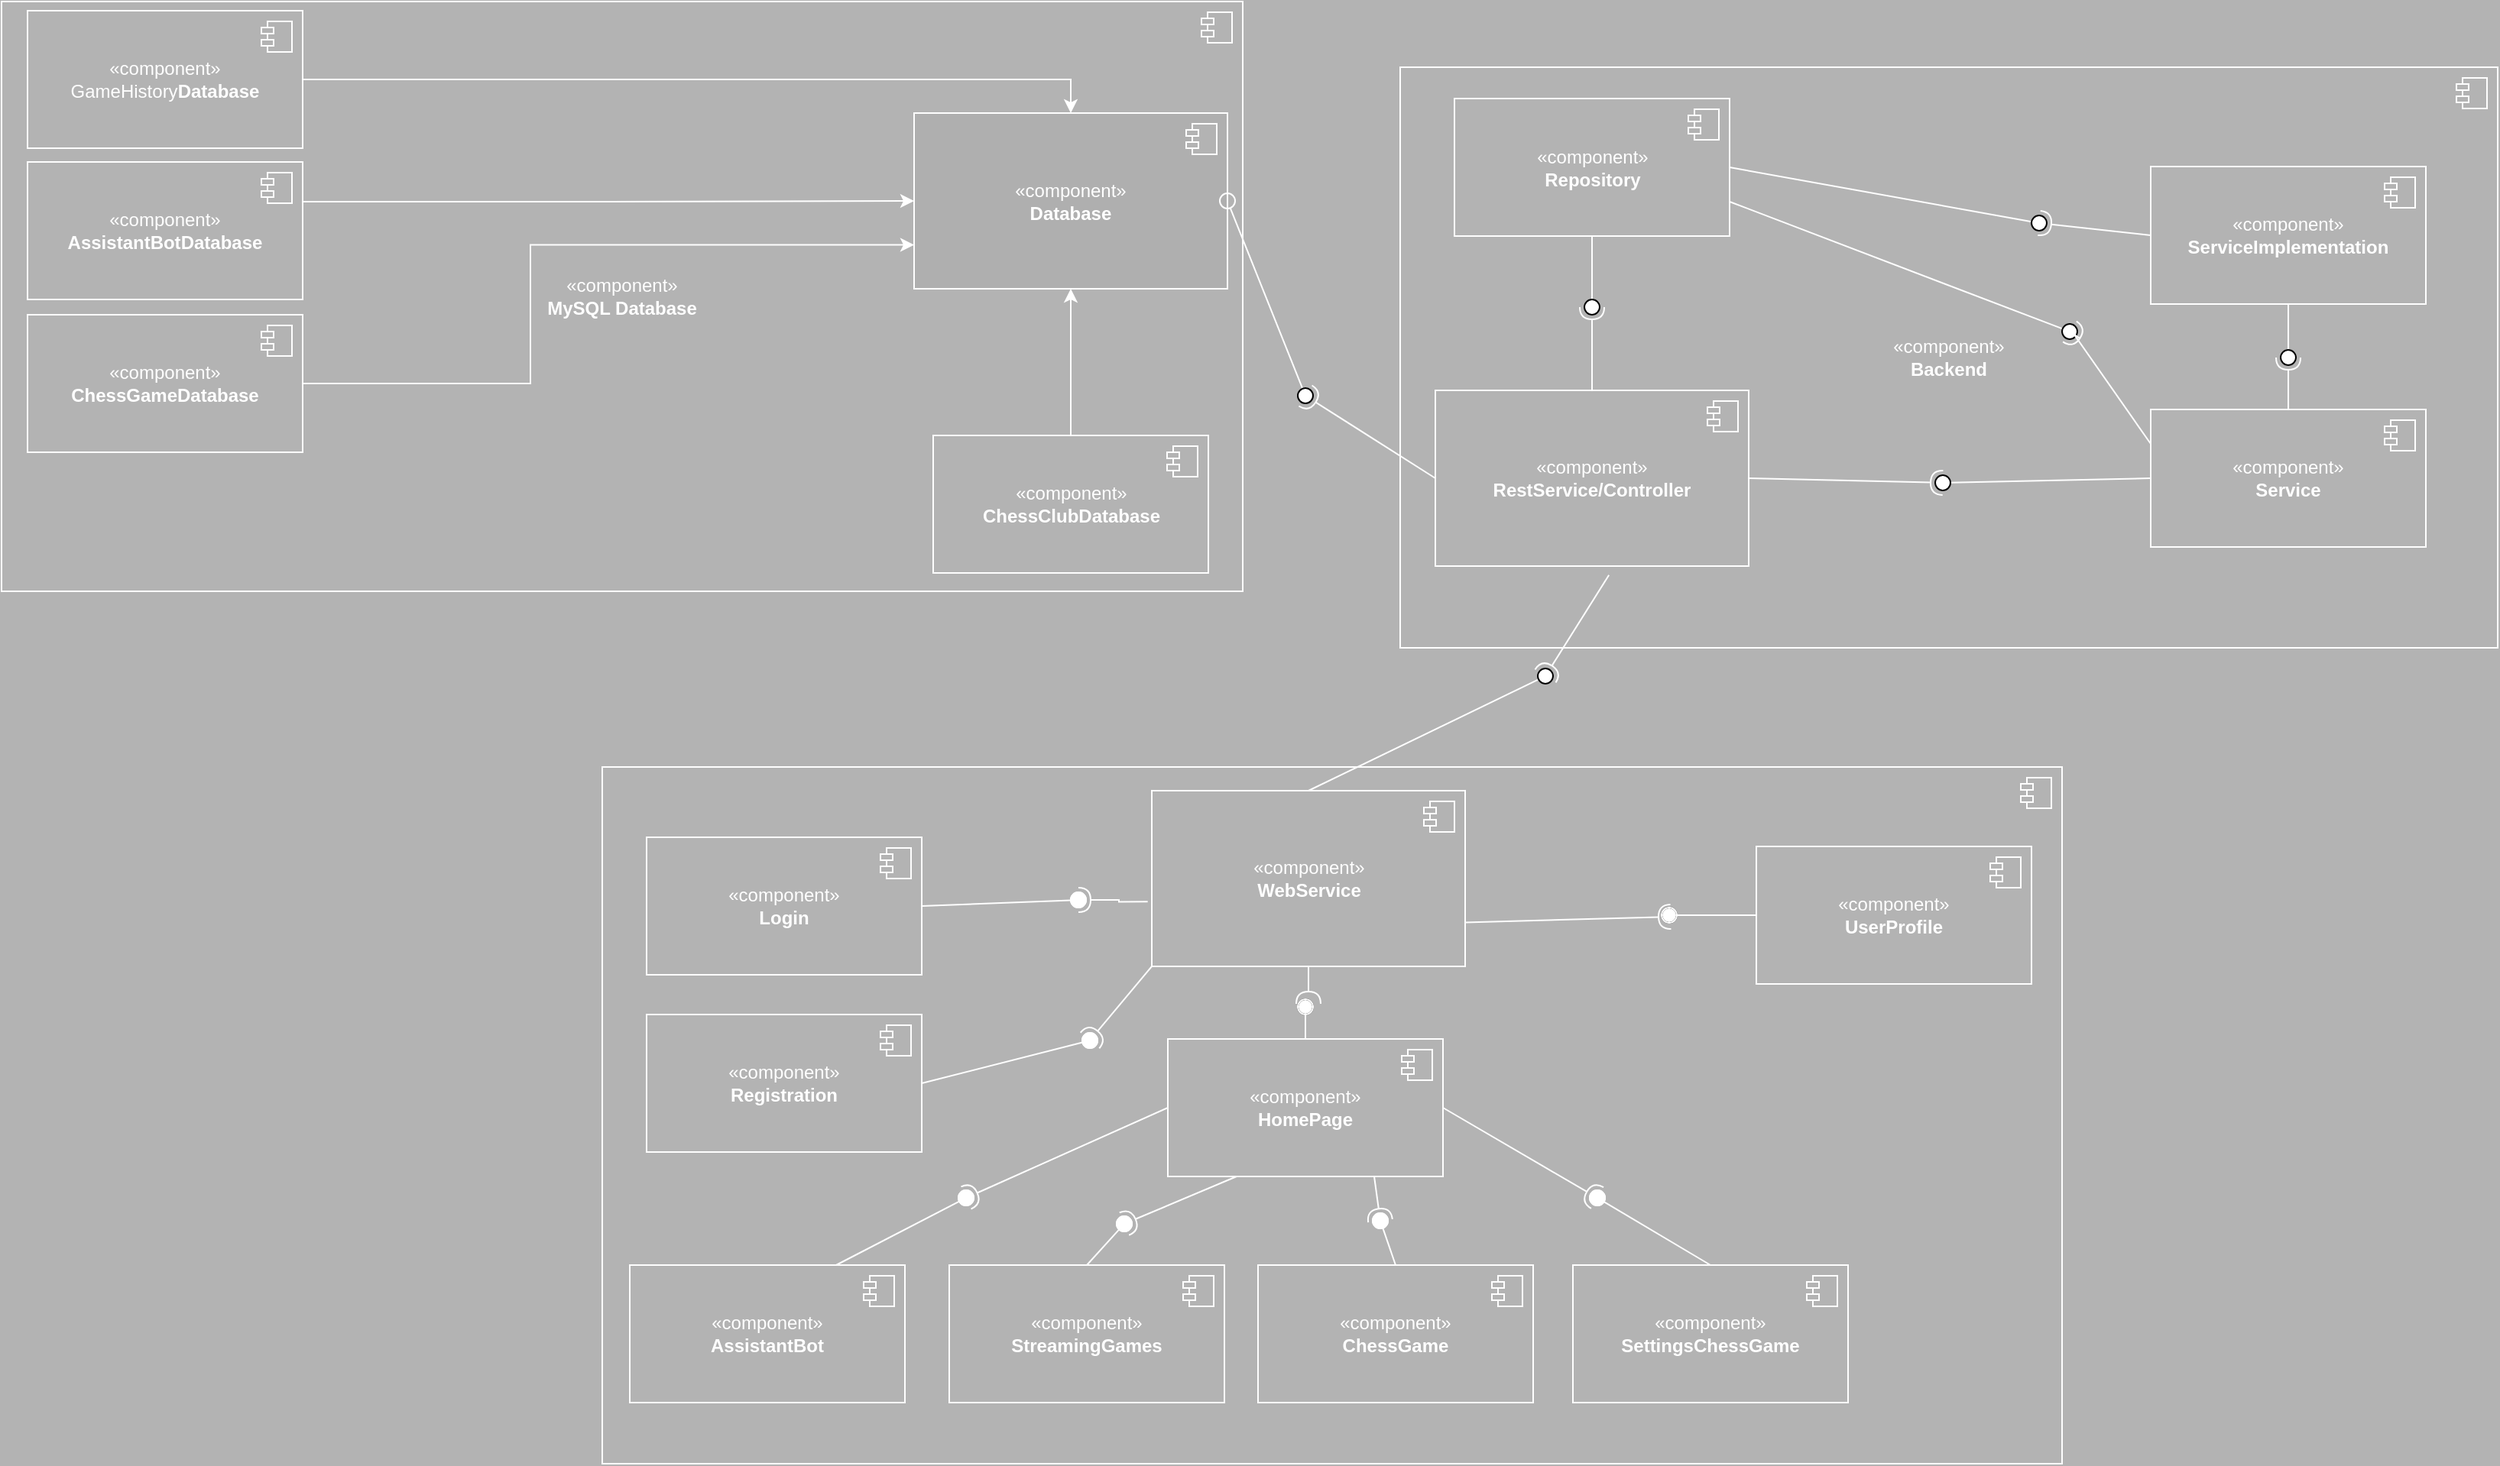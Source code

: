 <mxfile version="22.1.16" type="device">
  <diagram name="Seite-1" id="GYqesnZQCZs1QaEqhSTq">
    <mxGraphModel dx="924" dy="782" grid="0" gridSize="10" guides="1" tooltips="1" connect="1" arrows="1" fold="1" page="1" pageScale="1" pageWidth="1654" pageHeight="1169" background="#B3B3B3" math="0" shadow="0">
      <root>
        <mxCell id="0" />
        <mxCell id="1" parent="0" />
        <mxCell id="MvTKbooedZdlY5eyJeiM-1" value="&lt;font color=&quot;#ffffff&quot;&gt;«component»&lt;br&gt;&lt;/font&gt;&lt;div&gt;&lt;font color=&quot;#ffffff&quot;&gt;&lt;b&gt;MySQL Database&lt;/b&gt;&lt;/font&gt;&lt;/div&gt;" style="html=1;dropTarget=0;whiteSpace=wrap;fillColor=#b3b3b3;strokeColor=#FFFFFF;" parent="1" vertex="1">
          <mxGeometry x="12" y="112" width="812" height="386" as="geometry" />
        </mxCell>
        <mxCell id="MvTKbooedZdlY5eyJeiM-2" value="" style="shape=module;jettyWidth=8;jettyHeight=4;fillColor=#b3b3b3;strokeColor=#FFFFFF;" parent="MvTKbooedZdlY5eyJeiM-1" vertex="1">
          <mxGeometry x="1" width="20" height="20" relative="1" as="geometry">
            <mxPoint x="-27" y="7" as="offset" />
          </mxGeometry>
        </mxCell>
        <mxCell id="MvTKbooedZdlY5eyJeiM-44" style="edgeStyle=orthogonalEdgeStyle;rounded=0;orthogonalLoop=1;jettySize=auto;html=1;entryX=0;entryY=0.5;entryDx=0;entryDy=0;strokeColor=#FFFFFF;exitX=1;exitY=0.5;exitDx=0;exitDy=0;" parent="1" source="4gdbyEsOkvN1cczmlgGf-1" target="MvTKbooedZdlY5eyJeiM-42" edge="1">
          <mxGeometry relative="1" as="geometry">
            <mxPoint x="200.5" y="241" as="sourcePoint" />
            <Array as="points">
              <mxPoint x="209" y="243" />
              <mxPoint x="409" y="243" />
            </Array>
          </mxGeometry>
        </mxCell>
        <mxCell id="MvTKbooedZdlY5eyJeiM-47" style="edgeStyle=orthogonalEdgeStyle;rounded=0;orthogonalLoop=1;jettySize=auto;html=1;entryX=0.5;entryY=1;entryDx=0;entryDy=0;strokeColor=#FFFFFF;" parent="1" source="MvTKbooedZdlY5eyJeiM-11" target="MvTKbooedZdlY5eyJeiM-42" edge="1">
          <mxGeometry relative="1" as="geometry" />
        </mxCell>
        <mxCell id="MvTKbooedZdlY5eyJeiM-11" value="&lt;div&gt;&lt;font color=&quot;#ffffff&quot;&gt;«component»&lt;/font&gt;&lt;/div&gt;&lt;div&gt;&lt;font color=&quot;#ffffff&quot;&gt;&lt;b&gt;ChessClubDatabase&lt;/b&gt;&lt;br&gt;&lt;/font&gt;&lt;/div&gt;" style="html=1;dropTarget=0;whiteSpace=wrap;fillColor=#B3B3B3;strokeColor=#FFFFFF;" parent="1" vertex="1">
          <mxGeometry x="621.5" y="396" width="180" height="90" as="geometry" />
        </mxCell>
        <mxCell id="MvTKbooedZdlY5eyJeiM-12" value="" style="shape=module;jettyWidth=8;jettyHeight=4;strokeColor=#FFFFFF;fillColor=#b3b3b3;" parent="MvTKbooedZdlY5eyJeiM-11" vertex="1">
          <mxGeometry x="1" width="20" height="20" relative="1" as="geometry">
            <mxPoint x="-27" y="7" as="offset" />
          </mxGeometry>
        </mxCell>
        <mxCell id="MvTKbooedZdlY5eyJeiM-27" value="&lt;font color=&quot;#ffffff&quot;&gt;«component»&lt;br&gt;&lt;/font&gt;&lt;div&gt;&lt;font color=&quot;#ffffff&quot;&gt;&lt;b&gt;Backend&lt;/b&gt;&lt;/font&gt;&lt;/div&gt;" style="html=1;dropTarget=0;whiteSpace=wrap;fillColor=#b3b3b3;strokeColor=#FFFFFF;" parent="1" vertex="1">
          <mxGeometry x="927" y="155" width="718" height="380" as="geometry" />
        </mxCell>
        <mxCell id="MvTKbooedZdlY5eyJeiM-28" value="" style="shape=module;jettyWidth=8;jettyHeight=4;fillColor=#B3B3B3;strokeColor=#FFFFFF;" parent="MvTKbooedZdlY5eyJeiM-27" vertex="1">
          <mxGeometry x="1" width="20" height="20" relative="1" as="geometry">
            <mxPoint x="-27" y="7" as="offset" />
          </mxGeometry>
        </mxCell>
        <mxCell id="MvTKbooedZdlY5eyJeiM-32" value="&lt;div&gt;&lt;font color=&quot;#ffffff&quot;&gt;«component»&lt;/font&gt;&lt;/div&gt;&lt;div&gt;&lt;font color=&quot;#ffffff&quot;&gt;&lt;b&gt;Repository&lt;/b&gt;&lt;br&gt;&lt;/font&gt;&lt;/div&gt;" style="html=1;dropTarget=0;whiteSpace=wrap;fillColor=#b3b3b3;strokeColor=#FFFFFF;" parent="1" vertex="1">
          <mxGeometry x="962.5" y="175.5" width="180" height="90" as="geometry" />
        </mxCell>
        <mxCell id="MvTKbooedZdlY5eyJeiM-33" value="" style="shape=module;jettyWidth=8;jettyHeight=4;strokeColor=#FFFFFF;fillColor=#b3b3b3;" parent="MvTKbooedZdlY5eyJeiM-32" vertex="1">
          <mxGeometry x="1" width="20" height="20" relative="1" as="geometry">
            <mxPoint x="-27" y="7" as="offset" />
          </mxGeometry>
        </mxCell>
        <mxCell id="MvTKbooedZdlY5eyJeiM-36" value="&lt;div&gt;&lt;font color=&quot;#ffffff&quot;&gt;«component»&lt;/font&gt;&lt;/div&gt;&lt;div&gt;&lt;font color=&quot;#ffffff&quot;&gt;&lt;b&gt;ServiceImplementation&lt;br&gt;&lt;/b&gt;&lt;/font&gt;&lt;/div&gt;" style="html=1;dropTarget=0;whiteSpace=wrap;fillColor=#b3b3b3;strokeColor=#FFFFFF;" parent="1" vertex="1">
          <mxGeometry x="1418" y="220" width="180" height="90" as="geometry" />
        </mxCell>
        <mxCell id="MvTKbooedZdlY5eyJeiM-37" value="" style="shape=module;jettyWidth=8;jettyHeight=4;strokeColor=#FFFFFF;fillColor=#B3B3B3;" parent="MvTKbooedZdlY5eyJeiM-36" vertex="1">
          <mxGeometry x="1" width="20" height="20" relative="1" as="geometry">
            <mxPoint x="-27" y="7" as="offset" />
          </mxGeometry>
        </mxCell>
        <mxCell id="MvTKbooedZdlY5eyJeiM-38" value="&lt;div&gt;&lt;font color=&quot;#ffffff&quot;&gt;«component»&lt;/font&gt;&lt;/div&gt;&lt;div&gt;&lt;font color=&quot;#ffffff&quot;&gt;&lt;b&gt;Service&lt;/b&gt;&lt;br&gt;&lt;/font&gt;&lt;/div&gt;" style="html=1;dropTarget=0;whiteSpace=wrap;fillColor=#b3b3b3;strokeColor=#FFFFFF;" parent="1" vertex="1">
          <mxGeometry x="1418" y="379" width="180" height="90" as="geometry" />
        </mxCell>
        <mxCell id="MvTKbooedZdlY5eyJeiM-39" value="" style="shape=module;jettyWidth=8;jettyHeight=4;strokeColor=#FFFFFF;fillColor=#b3b3b3;" parent="MvTKbooedZdlY5eyJeiM-38" vertex="1">
          <mxGeometry x="1" width="20" height="20" relative="1" as="geometry">
            <mxPoint x="-27" y="7" as="offset" />
          </mxGeometry>
        </mxCell>
        <mxCell id="MvTKbooedZdlY5eyJeiM-40" value="&lt;div&gt;&lt;font color=&quot;#ffffff&quot;&gt;«component»&lt;/font&gt;&lt;/div&gt;&lt;div&gt;&lt;font color=&quot;#ffffff&quot;&gt;&lt;b&gt;RestService/Controller&lt;/b&gt;&lt;/font&gt;&lt;/div&gt;" style="html=1;dropTarget=0;whiteSpace=wrap;strokeColor=#FFFFFF;fillColor=#b3b3b3;" parent="1" vertex="1">
          <mxGeometry x="950" y="366.5" width="205" height="115" as="geometry" />
        </mxCell>
        <mxCell id="MvTKbooedZdlY5eyJeiM-41" value="" style="shape=module;jettyWidth=8;jettyHeight=4;strokeColor=#FFFFFF;fillColor=#b3b3b3;" parent="MvTKbooedZdlY5eyJeiM-40" vertex="1">
          <mxGeometry x="1" width="20" height="20" relative="1" as="geometry">
            <mxPoint x="-27" y="7" as="offset" />
          </mxGeometry>
        </mxCell>
        <mxCell id="MvTKbooedZdlY5eyJeiM-42" value="&lt;div&gt;&lt;font color=&quot;#ffffff&quot;&gt;«component»&lt;/font&gt;&lt;/div&gt;&lt;div&gt;&lt;font color=&quot;#ffffff&quot;&gt;&lt;b&gt;Database&lt;/b&gt;&lt;/font&gt;&lt;/div&gt;" style="html=1;dropTarget=0;whiteSpace=wrap;strokeColor=#FFFFFF;fillColor=#afafaf;gradientColor=none;" parent="1" vertex="1">
          <mxGeometry x="609" y="185" width="205" height="115" as="geometry" />
        </mxCell>
        <mxCell id="MvTKbooedZdlY5eyJeiM-43" value="" style="shape=module;jettyWidth=8;jettyHeight=4;strokeColor=#FFFFFF;fillColor=#B3B3B3;" parent="MvTKbooedZdlY5eyJeiM-42" vertex="1">
          <mxGeometry x="1" width="20" height="20" relative="1" as="geometry">
            <mxPoint x="-27" y="7" as="offset" />
          </mxGeometry>
        </mxCell>
        <mxCell id="MvTKbooedZdlY5eyJeiM-52" value="" style="rounded=0;orthogonalLoop=1;jettySize=auto;html=1;endArrow=halfCircle;endFill=0;endSize=6;strokeWidth=1;sketch=0;strokeColor=#FFFFFF;entryX=0.467;entryY=0.267;entryDx=0;entryDy=0;entryPerimeter=0;exitX=0;exitY=0.5;exitDx=0;exitDy=0;" parent="1" source="MvTKbooedZdlY5eyJeiM-40" target="MvTKbooedZdlY5eyJeiM-54" edge="1">
          <mxGeometry relative="1" as="geometry">
            <mxPoint x="699" y="602" as="sourcePoint" />
          </mxGeometry>
        </mxCell>
        <mxCell id="MvTKbooedZdlY5eyJeiM-53" value="" style="rounded=0;orthogonalLoop=1;jettySize=auto;html=1;endArrow=oval;endFill=0;sketch=0;sourcePerimeterSpacing=0;targetPerimeterSpacing=0;endSize=10;entryX=1;entryY=0.5;entryDx=0;entryDy=0;strokeColor=#FFFFFF;" parent="1" source="MvTKbooedZdlY5eyJeiM-54" target="MvTKbooedZdlY5eyJeiM-42" edge="1">
          <mxGeometry relative="1" as="geometry">
            <mxPoint x="817" y="739" as="sourcePoint" />
            <Array as="points" />
          </mxGeometry>
        </mxCell>
        <mxCell id="MvTKbooedZdlY5eyJeiM-54" value="" style="ellipse;whiteSpace=wrap;html=1;align=center;aspect=fixed;resizable=0;perimeter=centerPerimeter;rotatable=0;allowArrows=0;points=[];outlineConnect=1;" parent="1" vertex="1">
          <mxGeometry x="860" y="365" width="10" height="10" as="geometry" />
        </mxCell>
        <mxCell id="MvTKbooedZdlY5eyJeiM-59" value="" style="rounded=0;orthogonalLoop=1;jettySize=auto;html=1;endArrow=halfCircle;endFill=0;endSize=6;strokeWidth=1;sketch=0;strokeColor=#FFFFFF;exitX=1;exitY=0.5;exitDx=0;exitDy=0;" parent="1" source="MvTKbooedZdlY5eyJeiM-40" target="MvTKbooedZdlY5eyJeiM-61" edge="1">
          <mxGeometry relative="1" as="geometry">
            <mxPoint x="1101" y="635" as="sourcePoint" />
          </mxGeometry>
        </mxCell>
        <mxCell id="MvTKbooedZdlY5eyJeiM-60" value="" style="rounded=0;orthogonalLoop=1;jettySize=auto;html=1;endArrow=oval;endFill=0;sketch=0;sourcePerimeterSpacing=0;targetPerimeterSpacing=0;endSize=10;strokeColor=#FFFFFF;exitX=0;exitY=0.5;exitDx=0;exitDy=0;entryX=0.533;entryY=0.267;entryDx=0;entryDy=0;entryPerimeter=0;" parent="1" source="MvTKbooedZdlY5eyJeiM-38" target="MvTKbooedZdlY5eyJeiM-61" edge="1">
          <mxGeometry relative="1" as="geometry">
            <mxPoint x="1061" y="635" as="sourcePoint" />
            <mxPoint x="1078" y="618" as="targetPoint" />
          </mxGeometry>
        </mxCell>
        <mxCell id="MvTKbooedZdlY5eyJeiM-61" value="" style="ellipse;whiteSpace=wrap;html=1;align=center;aspect=fixed;resizable=0;perimeter=centerPerimeter;rotatable=0;allowArrows=0;points=[];outlineConnect=1;" parent="1" vertex="1">
          <mxGeometry x="1277" y="422" width="10" height="10" as="geometry" />
        </mxCell>
        <mxCell id="MvTKbooedZdlY5eyJeiM-62" value="" style="rounded=0;orthogonalLoop=1;jettySize=auto;html=1;endArrow=oval;endFill=0;sketch=0;sourcePerimeterSpacing=0;targetPerimeterSpacing=0;endSize=10;strokeColor=#FFFFFF;exitX=0.5;exitY=1;exitDx=0;exitDy=0;entryX=0.7;entryY=0.9;entryDx=0;entryDy=0;entryPerimeter=0;" parent="1" source="MvTKbooedZdlY5eyJeiM-32" target="MvTKbooedZdlY5eyJeiM-64" edge="1">
          <mxGeometry relative="1" as="geometry">
            <mxPoint x="1257" y="310" as="sourcePoint" />
            <mxPoint x="1143" y="304" as="targetPoint" />
          </mxGeometry>
        </mxCell>
        <mxCell id="MvTKbooedZdlY5eyJeiM-63" value="" style="rounded=0;orthogonalLoop=1;jettySize=auto;html=1;endArrow=halfCircle;endFill=0;endSize=6;strokeWidth=1;sketch=0;strokeColor=#FFFFFF;exitX=0.5;exitY=0;exitDx=0;exitDy=0;entryX=0.95;entryY=0.7;entryDx=0;entryDy=0;entryPerimeter=0;" parent="1" source="MvTKbooedZdlY5eyJeiM-40" target="MvTKbooedZdlY5eyJeiM-64" edge="1">
          <mxGeometry relative="1" as="geometry">
            <mxPoint x="1023" y="311" as="sourcePoint" />
            <mxPoint x="1076" y="313" as="targetPoint" />
          </mxGeometry>
        </mxCell>
        <mxCell id="MvTKbooedZdlY5eyJeiM-64" value="" style="ellipse;whiteSpace=wrap;html=1;align=center;aspect=fixed;resizable=0;perimeter=centerPerimeter;rotatable=0;allowArrows=0;points=[];outlineConnect=1;" parent="1" vertex="1">
          <mxGeometry x="1047.5" y="307" width="10" height="10" as="geometry" />
        </mxCell>
        <mxCell id="MvTKbooedZdlY5eyJeiM-70" value="" style="rounded=0;orthogonalLoop=1;jettySize=auto;html=1;endArrow=oval;endFill=0;sketch=0;sourcePerimeterSpacing=0;targetPerimeterSpacing=0;endSize=10;strokeColor=#FFFFFF;exitX=0.533;exitY=0.967;exitDx=0;exitDy=0;exitPerimeter=0;entryX=0.533;entryY=0.3;entryDx=0;entryDy=0;entryPerimeter=0;" parent="1" edge="1">
          <mxGeometry relative="1" as="geometry">
            <mxPoint x="1506" y="352" as="sourcePoint" />
            <mxPoint x="1506" y="352" as="targetPoint" />
          </mxGeometry>
        </mxCell>
        <mxCell id="MvTKbooedZdlY5eyJeiM-78" value="" style="rounded=0;orthogonalLoop=1;jettySize=auto;html=1;endArrow=halfCircle;endFill=0;endSize=6;strokeWidth=1;sketch=0;strokeColor=#FFFFFF;exitX=0;exitY=0.5;exitDx=0;exitDy=0;" parent="1" source="MvTKbooedZdlY5eyJeiM-36" target="MvTKbooedZdlY5eyJeiM-80" edge="1">
          <mxGeometry relative="1" as="geometry">
            <mxPoint x="1101" y="635" as="sourcePoint" />
          </mxGeometry>
        </mxCell>
        <mxCell id="MvTKbooedZdlY5eyJeiM-79" value="" style="rounded=0;orthogonalLoop=1;jettySize=auto;html=1;endArrow=oval;endFill=0;sketch=0;sourcePerimeterSpacing=0;targetPerimeterSpacing=0;endSize=10;strokeColor=#FFFFFF;exitX=1;exitY=0.5;exitDx=0;exitDy=0;" parent="1" source="MvTKbooedZdlY5eyJeiM-32" target="MvTKbooedZdlY5eyJeiM-80" edge="1">
          <mxGeometry relative="1" as="geometry">
            <mxPoint x="1061" y="635" as="sourcePoint" />
            <mxPoint x="1060" y="615" as="targetPoint" />
          </mxGeometry>
        </mxCell>
        <mxCell id="MvTKbooedZdlY5eyJeiM-80" value="" style="ellipse;whiteSpace=wrap;html=1;align=center;aspect=fixed;resizable=0;perimeter=centerPerimeter;rotatable=0;allowArrows=0;points=[];outlineConnect=1;" parent="1" vertex="1">
          <mxGeometry x="1340" y="252" width="10" height="10" as="geometry" />
        </mxCell>
        <mxCell id="MvTKbooedZdlY5eyJeiM-81" value="" style="rounded=0;orthogonalLoop=1;jettySize=auto;html=1;endArrow=oval;endFill=0;sketch=0;sourcePerimeterSpacing=0;targetPerimeterSpacing=0;endSize=10;strokeColor=#FFFFFF;exitX=1;exitY=0.75;exitDx=0;exitDy=0;entryX=0.133;entryY=0.35;entryDx=0;entryDy=0;entryPerimeter=0;" parent="1" source="MvTKbooedZdlY5eyJeiM-32" target="MvTKbooedZdlY5eyJeiM-82" edge="1">
          <mxGeometry relative="1" as="geometry">
            <mxPoint x="1153" y="231" as="sourcePoint" />
            <mxPoint x="1355" y="267" as="targetPoint" />
          </mxGeometry>
        </mxCell>
        <mxCell id="MvTKbooedZdlY5eyJeiM-82" value="" style="ellipse;whiteSpace=wrap;html=1;align=center;aspect=fixed;resizable=0;perimeter=centerPerimeter;rotatable=0;allowArrows=0;points=[];outlineConnect=1;" parent="1" vertex="1">
          <mxGeometry x="1360" y="323" width="10" height="10" as="geometry" />
        </mxCell>
        <mxCell id="MvTKbooedZdlY5eyJeiM-83" value="" style="rounded=0;orthogonalLoop=1;jettySize=auto;html=1;endArrow=halfCircle;endFill=0;endSize=6;strokeWidth=1;sketch=0;strokeColor=#FFFFFF;exitX=0;exitY=0.25;exitDx=0;exitDy=0;entryX=0.267;entryY=0.883;entryDx=0;entryDy=0;entryPerimeter=0;" parent="1" source="MvTKbooedZdlY5eyJeiM-38" target="MvTKbooedZdlY5eyJeiM-82" edge="1">
          <mxGeometry relative="1" as="geometry">
            <mxPoint x="1418" y="400" as="sourcePoint" />
            <mxPoint x="1345" y="392" as="targetPoint" />
            <Array as="points">
              <mxPoint x="1368" y="330" />
            </Array>
          </mxGeometry>
        </mxCell>
        <mxCell id="MvTKbooedZdlY5eyJeiM-84" value="" style="rounded=0;orthogonalLoop=1;jettySize=auto;html=1;endArrow=halfCircle;endFill=0;endSize=6;strokeWidth=1;sketch=0;strokeColor=#FFFFFF;" parent="1" source="MvTKbooedZdlY5eyJeiM-38" target="MvTKbooedZdlY5eyJeiM-86" edge="1">
          <mxGeometry relative="1" as="geometry">
            <mxPoint x="1101" y="549" as="sourcePoint" />
          </mxGeometry>
        </mxCell>
        <mxCell id="MvTKbooedZdlY5eyJeiM-85" value="" style="rounded=0;orthogonalLoop=1;jettySize=auto;html=1;endArrow=oval;endFill=0;sketch=0;sourcePerimeterSpacing=0;targetPerimeterSpacing=0;endSize=10;strokeColor=#FFFFFF;entryX=0.867;entryY=0.333;entryDx=0;entryDy=0;entryPerimeter=0;exitX=0.5;exitY=1;exitDx=0;exitDy=0;" parent="1" source="MvTKbooedZdlY5eyJeiM-36" target="MvTKbooedZdlY5eyJeiM-86" edge="1">
          <mxGeometry relative="1" as="geometry">
            <mxPoint x="1491.5" y="307" as="sourcePoint" />
            <mxPoint x="1516.5" y="353" as="targetPoint" />
          </mxGeometry>
        </mxCell>
        <mxCell id="MvTKbooedZdlY5eyJeiM-86" value="" style="ellipse;whiteSpace=wrap;html=1;align=center;aspect=fixed;resizable=0;perimeter=centerPerimeter;rotatable=0;allowArrows=0;points=[];outlineConnect=1;" parent="1" vertex="1">
          <mxGeometry x="1503" y="340" width="10" height="10" as="geometry" />
        </mxCell>
        <mxCell id="MvTKbooedZdlY5eyJeiM-87" value="&lt;font color=&quot;#ffffff&quot;&gt;«component»&lt;br&gt;&lt;/font&gt;&lt;div&gt;&lt;font color=&quot;#ffffff&quot;&gt;&lt;b&gt;Frontend&lt;/b&gt;&lt;/font&gt;&lt;/div&gt;" style="html=1;dropTarget=0;whiteSpace=wrap;fillColor=#b3b3b3;strokeColor=#ffffff;" parent="1" vertex="1">
          <mxGeometry x="405" y="613" width="955" height="456" as="geometry" />
        </mxCell>
        <mxCell id="MvTKbooedZdlY5eyJeiM-88" value="" style="shape=module;jettyWidth=8;jettyHeight=4;fillColor=#B3B3B3;strokeColor=#FFFFFF;" parent="MvTKbooedZdlY5eyJeiM-87" vertex="1">
          <mxGeometry x="1" width="20" height="20" relative="1" as="geometry">
            <mxPoint x="-27" y="7" as="offset" />
          </mxGeometry>
        </mxCell>
        <mxCell id="MvTKbooedZdlY5eyJeiM-89" value="&lt;div&gt;&lt;font color=&quot;#ffffff&quot;&gt;«component»&lt;/font&gt;&lt;/div&gt;&lt;div&gt;&lt;font color=&quot;#ffffff&quot;&gt;&lt;b&gt;WebService&lt;/b&gt;&lt;/font&gt;&lt;/div&gt;" style="html=1;dropTarget=0;whiteSpace=wrap;strokeColor=#FFFFFF;fillColor=#b3b3b3;" parent="1" vertex="1">
          <mxGeometry x="764.5" y="628.5" width="205" height="115" as="geometry" />
        </mxCell>
        <mxCell id="MvTKbooedZdlY5eyJeiM-90" value="" style="shape=module;jettyWidth=8;jettyHeight=4;strokeColor=#FFFFFF;fillColor=#B3B3B3;" parent="MvTKbooedZdlY5eyJeiM-89" vertex="1">
          <mxGeometry x="1" width="20" height="20" relative="1" as="geometry">
            <mxPoint x="-27" y="7" as="offset" />
          </mxGeometry>
        </mxCell>
        <mxCell id="MvTKbooedZdlY5eyJeiM-92" value="" style="rounded=0;orthogonalLoop=1;jettySize=auto;html=1;endArrow=halfCircle;endFill=0;endSize=6;strokeWidth=1;sketch=0;exitX=0.554;exitY=1.051;exitDx=0;exitDy=0;strokeColor=#FFFFFF;entryX=0.9;entryY=0.1;entryDx=0;entryDy=0;entryPerimeter=0;exitPerimeter=0;" parent="1" source="MvTKbooedZdlY5eyJeiM-40" target="MvTKbooedZdlY5eyJeiM-94" edge="1">
          <mxGeometry relative="1" as="geometry">
            <mxPoint x="1129.5" y="474" as="sourcePoint" />
            <mxPoint x="1034" y="543.5" as="targetPoint" />
          </mxGeometry>
        </mxCell>
        <mxCell id="MvTKbooedZdlY5eyJeiM-95" value="" style="rounded=0;orthogonalLoop=1;jettySize=auto;html=1;endArrow=oval;endFill=0;sketch=0;sourcePerimeterSpacing=0;targetPerimeterSpacing=0;endSize=10;exitX=0.5;exitY=0;exitDx=0;exitDy=0;strokeColor=#FFFFFF;" parent="1" source="MvTKbooedZdlY5eyJeiM-89" target="MvTKbooedZdlY5eyJeiM-94" edge="1">
          <mxGeometry relative="1" as="geometry">
            <mxPoint x="725" y="503" as="sourcePoint" />
            <mxPoint x="869" y="425" as="targetPoint" />
          </mxGeometry>
        </mxCell>
        <mxCell id="MvTKbooedZdlY5eyJeiM-94" value="" style="ellipse;whiteSpace=wrap;html=1;align=center;aspect=fixed;resizable=0;perimeter=centerPerimeter;rotatable=0;allowArrows=0;points=[];outlineConnect=1;" parent="1" vertex="1">
          <mxGeometry x="1017" y="548.5" width="10" height="10" as="geometry" />
        </mxCell>
        <mxCell id="MvTKbooedZdlY5eyJeiM-96" value="&lt;div&gt;&lt;font color=&quot;#ffffff&quot;&gt;«component»&lt;/font&gt;&lt;/div&gt;&lt;div&gt;&lt;font color=&quot;#ffffff&quot;&gt;&lt;b&gt;ChessGame&lt;/b&gt;&lt;br&gt;&lt;/font&gt;&lt;/div&gt;" style="html=1;dropTarget=0;whiteSpace=wrap;fillColor=#b3b3b3;strokeColor=#FFFFFF;" parent="1" vertex="1">
          <mxGeometry x="834" y="939" width="180" height="90" as="geometry" />
        </mxCell>
        <mxCell id="MvTKbooedZdlY5eyJeiM-97" value="" style="shape=module;jettyWidth=8;jettyHeight=4;strokeColor=#FFFFFF;fillColor=#b3b3b3;" parent="MvTKbooedZdlY5eyJeiM-96" vertex="1">
          <mxGeometry x="1" width="20" height="20" relative="1" as="geometry">
            <mxPoint x="-27" y="7" as="offset" />
          </mxGeometry>
        </mxCell>
        <mxCell id="MvTKbooedZdlY5eyJeiM-100" value="&lt;div&gt;&lt;font color=&quot;#ffffff&quot;&gt;«component»&lt;/font&gt;&lt;/div&gt;&lt;div&gt;&lt;font color=&quot;#ffffff&quot;&gt;&lt;b&gt;Registration&lt;/b&gt;&lt;br&gt;&lt;/font&gt;&lt;/div&gt;" style="html=1;dropTarget=0;whiteSpace=wrap;fillColor=#B3B3B3;strokeColor=#FFFFFF;" parent="1" vertex="1">
          <mxGeometry x="434" y="775" width="180" height="90" as="geometry" />
        </mxCell>
        <mxCell id="MvTKbooedZdlY5eyJeiM-101" value="" style="shape=module;jettyWidth=8;jettyHeight=4;strokeColor=#FFFFFF;fillColor=#B3B3B3;" parent="MvTKbooedZdlY5eyJeiM-100" vertex="1">
          <mxGeometry x="1" width="20" height="20" relative="1" as="geometry">
            <mxPoint x="-27" y="7" as="offset" />
          </mxGeometry>
        </mxCell>
        <mxCell id="MvTKbooedZdlY5eyJeiM-102" value="&lt;div&gt;&lt;font color=&quot;#ffffff&quot;&gt;«component»&lt;/font&gt;&lt;/div&gt;&lt;div&gt;&lt;font color=&quot;#ffffff&quot;&gt;&lt;b&gt;Login&lt;/b&gt;&lt;/font&gt;&lt;br&gt;&lt;/div&gt;" style="html=1;dropTarget=0;whiteSpace=wrap;fillColor=#b3b3b3;strokeColor=#FFFFFF;" parent="1" vertex="1">
          <mxGeometry x="434" y="659" width="180" height="90" as="geometry" />
        </mxCell>
        <mxCell id="MvTKbooedZdlY5eyJeiM-103" value="" style="shape=module;jettyWidth=8;jettyHeight=4;strokeColor=#FFFFFF;fillColor=#b3b3b3;" parent="MvTKbooedZdlY5eyJeiM-102" vertex="1">
          <mxGeometry x="1" width="20" height="20" relative="1" as="geometry">
            <mxPoint x="-27" y="7" as="offset" />
          </mxGeometry>
        </mxCell>
        <mxCell id="MvTKbooedZdlY5eyJeiM-106" value="&lt;div&gt;&lt;font color=&quot;#ffffff&quot;&gt;«component»&lt;/font&gt;&lt;/div&gt;&lt;div&gt;&lt;font color=&quot;#ffffff&quot;&gt;&lt;b&gt;HomePage&lt;/b&gt;&lt;br&gt;&lt;/font&gt;&lt;/div&gt;" style="html=1;dropTarget=0;whiteSpace=wrap;fillColor=#b3b3b3;strokeColor=#FFFFFF;" parent="1" vertex="1">
          <mxGeometry x="775" y="791" width="180" height="90" as="geometry" />
        </mxCell>
        <mxCell id="MvTKbooedZdlY5eyJeiM-107" value="" style="shape=module;jettyWidth=8;jettyHeight=4;strokeColor=#FFFFFF;fillColor=#B3B3B3;" parent="MvTKbooedZdlY5eyJeiM-106" vertex="1">
          <mxGeometry x="1" width="20" height="20" relative="1" as="geometry">
            <mxPoint x="-27" y="7" as="offset" />
          </mxGeometry>
        </mxCell>
        <mxCell id="MvTKbooedZdlY5eyJeiM-108" value="&lt;div&gt;&lt;font color=&quot;#ffffff&quot;&gt;«component»&lt;/font&gt;&lt;/div&gt;&lt;div&gt;&lt;font color=&quot;#ffffff&quot;&gt;&lt;b&gt;UserProfile&lt;/b&gt;&lt;br&gt;&lt;/font&gt;&lt;/div&gt;" style="html=1;dropTarget=0;whiteSpace=wrap;fillColor=#b3b3b3;strokeColor=#FFFFFF;" parent="1" vertex="1">
          <mxGeometry x="1160" y="665" width="180" height="90" as="geometry" />
        </mxCell>
        <mxCell id="MvTKbooedZdlY5eyJeiM-109" value="" style="shape=module;jettyWidth=8;jettyHeight=4;strokeColor=#FFFFFF;fillColor=#B3B3B3;" parent="MvTKbooedZdlY5eyJeiM-108" vertex="1">
          <mxGeometry x="1" width="20" height="20" relative="1" as="geometry">
            <mxPoint x="-27" y="7" as="offset" />
          </mxGeometry>
        </mxCell>
        <mxCell id="GyxYuytBnQCfA59tnKjW-6" value="" style="rounded=0;orthogonalLoop=1;jettySize=auto;html=1;endArrow=halfCircle;endFill=0;endSize=6;strokeWidth=1;sketch=0;exitX=1;exitY=0.75;exitDx=0;exitDy=0;strokeColor=#FFFFFF;" parent="1" source="MvTKbooedZdlY5eyJeiM-89" edge="1">
          <mxGeometry relative="1" as="geometry">
            <mxPoint x="797" y="622" as="sourcePoint" />
            <mxPoint x="1104" y="711" as="targetPoint" />
          </mxGeometry>
        </mxCell>
        <mxCell id="GyxYuytBnQCfA59tnKjW-5" value="" style="ellipse;whiteSpace=wrap;html=1;align=center;aspect=fixed;resizable=0;perimeter=centerPerimeter;rotatable=0;allowArrows=0;points=[];outlineConnect=1;" parent="1" vertex="1">
          <mxGeometry x="1098" y="705" width="10" height="10" as="geometry" />
        </mxCell>
        <mxCell id="GyxYuytBnQCfA59tnKjW-7" value="" style="rounded=0;orthogonalLoop=1;jettySize=auto;html=1;endArrow=oval;endFill=0;sketch=0;sourcePerimeterSpacing=0;targetPerimeterSpacing=0;endSize=10;strokeColor=#FFFFFF;exitX=0;exitY=0.5;exitDx=0;exitDy=0;entryX=0.3;entryY=-0.2;entryDx=0;entryDy=0;entryPerimeter=0;" parent="1" target="GyxYuytBnQCfA59tnKjW-5" edge="1" source="MvTKbooedZdlY5eyJeiM-108">
          <mxGeometry relative="1" as="geometry">
            <mxPoint x="1315" y="889" as="sourcePoint" />
            <mxPoint x="1114" y="725" as="targetPoint" />
          </mxGeometry>
        </mxCell>
        <mxCell id="GyxYuytBnQCfA59tnKjW-11" value="" style="rounded=0;orthogonalLoop=1;jettySize=auto;html=1;endArrow=halfCircle;endFill=0;endSize=6;strokeWidth=1;sketch=0;exitX=0;exitY=0.5;exitDx=0;exitDy=0;strokeColor=#FFFFFF;" parent="1" source="GyxYuytBnQCfA59tnKjW-19" edge="1">
          <mxGeometry relative="1" as="geometry">
            <mxPoint x="515" y="682" as="sourcePoint" />
            <mxPoint x="717" y="700" as="targetPoint" />
          </mxGeometry>
        </mxCell>
        <mxCell id="GyxYuytBnQCfA59tnKjW-16" value="" style="rounded=0;orthogonalLoop=1;jettySize=auto;html=1;endArrow=oval;endFill=0;sketch=0;sourcePerimeterSpacing=0;targetPerimeterSpacing=0;endSize=10;exitX=1;exitY=0.5;exitDx=0;exitDy=0;strokeColor=#FFFFFF;entryX=0.5;entryY=0.3;entryDx=0;entryDy=0;entryPerimeter=0;" parent="1" source="MvTKbooedZdlY5eyJeiM-100" edge="1" target="x85bNRvsHFvpaz6X490h-4">
          <mxGeometry relative="1" as="geometry">
            <mxPoint x="782" y="861" as="sourcePoint" />
            <mxPoint x="722" y="789" as="targetPoint" />
          </mxGeometry>
        </mxCell>
        <mxCell id="GyxYuytBnQCfA59tnKjW-18" value="" style="rounded=0;orthogonalLoop=1;jettySize=auto;html=1;endArrow=oval;endFill=0;sketch=0;sourcePerimeterSpacing=0;targetPerimeterSpacing=0;endSize=10;exitX=1;exitY=0.5;exitDx=0;exitDy=0;strokeColor=#FFFFFF;" parent="1" source="MvTKbooedZdlY5eyJeiM-102" target="GyxYuytBnQCfA59tnKjW-19" edge="1">
          <mxGeometry relative="1" as="geometry">
            <mxPoint x="822" y="875" as="sourcePoint" />
            <mxPoint x="879" y="697" as="targetPoint" />
          </mxGeometry>
        </mxCell>
        <mxCell id="GyxYuytBnQCfA59tnKjW-19" value="" style="ellipse;whiteSpace=wrap;html=1;align=center;aspect=fixed;resizable=0;perimeter=centerPerimeter;rotatable=0;allowArrows=0;points=[];outlineConnect=1;strokeColor=#ffffff;" parent="1" vertex="1">
          <mxGeometry x="711.5" y="695" width="10" height="10" as="geometry" />
        </mxCell>
        <mxCell id="GyxYuytBnQCfA59tnKjW-27" value="" style="rounded=0;orthogonalLoop=1;jettySize=auto;html=1;endArrow=halfCircle;endFill=0;endSize=6;strokeWidth=1;sketch=0;exitX=0.5;exitY=1;exitDx=0;exitDy=0;strokeColor=#FFFFFF;" parent="1" source="MvTKbooedZdlY5eyJeiM-89" edge="1">
          <mxGeometry relative="1" as="geometry">
            <mxPoint x="525" y="692" as="sourcePoint" />
            <mxPoint x="867" y="768" as="targetPoint" />
          </mxGeometry>
        </mxCell>
        <mxCell id="GyxYuytBnQCfA59tnKjW-28" value="" style="ellipse;whiteSpace=wrap;html=1;align=center;aspect=fixed;resizable=0;perimeter=centerPerimeter;rotatable=0;allowArrows=0;points=[];outlineConnect=1;" parent="1" vertex="1">
          <mxGeometry x="860" y="765" width="10" height="10" as="geometry" />
        </mxCell>
        <mxCell id="GyxYuytBnQCfA59tnKjW-29" value="" style="rounded=0;orthogonalLoop=1;jettySize=auto;html=1;endArrow=oval;endFill=0;sketch=0;sourcePerimeterSpacing=0;targetPerimeterSpacing=0;endSize=10;exitX=0.5;exitY=0;exitDx=0;exitDy=0;strokeColor=#FFFFFF;entryX=0.9;entryY=0.9;entryDx=0;entryDy=0;entryPerimeter=0;" parent="1" source="MvTKbooedZdlY5eyJeiM-106" target="GyxYuytBnQCfA59tnKjW-28" edge="1">
          <mxGeometry relative="1" as="geometry">
            <mxPoint x="412" y="894.5" as="sourcePoint" />
            <mxPoint x="472" y="927" as="targetPoint" />
          </mxGeometry>
        </mxCell>
        <mxCell id="4gdbyEsOkvN1cczmlgGf-1" value="&lt;div&gt;&lt;font color=&quot;#ffffff&quot;&gt;«component»&lt;b&gt;&lt;br&gt;&lt;/b&gt;&lt;/font&gt;&lt;/div&gt;&lt;font color=&quot;#ffffff&quot;&gt;&lt;b&gt;AssistantBot&lt;/b&gt;&lt;/font&gt;&lt;b style=&quot;color: rgb(255, 255, 255); background-color: initial;&quot;&gt;Database&lt;/b&gt;&lt;font color=&quot;#ffffff&quot;&gt;&lt;b&gt;&lt;br&gt;&lt;/b&gt;&lt;/font&gt;" style="html=1;dropTarget=0;whiteSpace=wrap;fillColor=#B3B3B3;strokeColor=#FFFFFF;" parent="1" vertex="1">
          <mxGeometry x="29" y="217" width="180" height="90" as="geometry" />
        </mxCell>
        <mxCell id="4gdbyEsOkvN1cczmlgGf-2" value="" style="shape=module;jettyWidth=8;jettyHeight=4;fillColor=#b3b3b3;strokeColor=#FFFFFF;" parent="4gdbyEsOkvN1cczmlgGf-1" vertex="1">
          <mxGeometry x="1" width="20" height="20" relative="1" as="geometry">
            <mxPoint x="-27" y="7" as="offset" />
          </mxGeometry>
        </mxCell>
        <mxCell id="4gdbyEsOkvN1cczmlgGf-5" value="&lt;div&gt;&lt;font color=&quot;#ffffff&quot;&gt;«component»&lt;/font&gt;&lt;/div&gt;&lt;div&gt;&lt;span style=&quot;background-color: initial; color: rgb(255, 255, 255);&quot;&gt;GameHistory&lt;/span&gt;&lt;b style=&quot;background-color: initial; color: rgb(255, 255, 255);&quot;&gt;Database&lt;/b&gt;&lt;/div&gt;" style="html=1;dropTarget=0;whiteSpace=wrap;fillColor=#B3B3B3;strokeColor=#FFFFFF;" parent="1" vertex="1">
          <mxGeometry x="29" y="118" width="180" height="90" as="geometry" />
        </mxCell>
        <mxCell id="4gdbyEsOkvN1cczmlgGf-6" value="" style="shape=module;jettyWidth=8;jettyHeight=4;fillColor=#b3b3b3;strokeColor=#FFFFFF;" parent="4gdbyEsOkvN1cczmlgGf-5" vertex="1">
          <mxGeometry x="1" width="20" height="20" relative="1" as="geometry">
            <mxPoint x="-27" y="7" as="offset" />
          </mxGeometry>
        </mxCell>
        <mxCell id="4gdbyEsOkvN1cczmlgGf-7" value="&lt;div&gt;&lt;font color=&quot;#ffffff&quot;&gt;«component»&lt;b&gt;&lt;br&gt;&lt;/b&gt;&lt;/font&gt;&lt;/div&gt;&lt;div&gt;&lt;font color=&quot;#ffffff&quot;&gt;&lt;b&gt;ChessGameDatabase&lt;/b&gt;&lt;/font&gt;&lt;/div&gt;" style="html=1;dropTarget=0;whiteSpace=wrap;fillColor=#B3B3B3;strokeColor=#FFFFFF;" parent="1" vertex="1">
          <mxGeometry x="29" y="317" width="180" height="90" as="geometry" />
        </mxCell>
        <mxCell id="4gdbyEsOkvN1cczmlgGf-8" value="" style="shape=module;jettyWidth=8;jettyHeight=4;fillColor=#b3b3b3;strokeColor=#FFFFFF;" parent="4gdbyEsOkvN1cczmlgGf-7" vertex="1">
          <mxGeometry x="1" width="20" height="20" relative="1" as="geometry">
            <mxPoint x="-27" y="7" as="offset" />
          </mxGeometry>
        </mxCell>
        <mxCell id="4gdbyEsOkvN1cczmlgGf-15" style="edgeStyle=orthogonalEdgeStyle;rounded=0;orthogonalLoop=1;jettySize=auto;html=1;entryX=0.5;entryY=0;entryDx=0;entryDy=0;strokeColor=#FFFFFF;exitX=1;exitY=0.5;exitDx=0;exitDy=0;" parent="1" source="4gdbyEsOkvN1cczmlgGf-5" target="MvTKbooedZdlY5eyJeiM-42" edge="1">
          <mxGeometry relative="1" as="geometry">
            <mxPoint x="215" y="272" as="sourcePoint" />
            <mxPoint x="619" y="253" as="targetPoint" />
          </mxGeometry>
        </mxCell>
        <mxCell id="4gdbyEsOkvN1cczmlgGf-19" style="edgeStyle=orthogonalEdgeStyle;rounded=0;orthogonalLoop=1;jettySize=auto;html=1;entryX=0;entryY=0.75;entryDx=0;entryDy=0;strokeColor=#FFFFFF;exitX=1;exitY=0.5;exitDx=0;exitDy=0;" parent="1" source="4gdbyEsOkvN1cczmlgGf-7" target="MvTKbooedZdlY5eyJeiM-42" edge="1">
          <mxGeometry relative="1" as="geometry">
            <mxPoint x="722" y="540" as="sourcePoint" />
            <mxPoint x="722" y="310" as="targetPoint" />
            <Array as="points">
              <mxPoint x="358" y="362" />
              <mxPoint x="358" y="271" />
            </Array>
          </mxGeometry>
        </mxCell>
        <mxCell id="4gdbyEsOkvN1cczmlgGf-28" value="&lt;div&gt;&lt;font color=&quot;#ffffff&quot;&gt;«component»&lt;/font&gt;&lt;/div&gt;&lt;div&gt;&lt;font color=&quot;#ffffff&quot;&gt;&lt;b&gt;AssistantBot&lt;/b&gt;&lt;br&gt;&lt;/font&gt;&lt;/div&gt;" style="html=1;dropTarget=0;whiteSpace=wrap;fillColor=#b3b3b3;strokeColor=#FFFFFF;" parent="1" vertex="1">
          <mxGeometry x="423" y="939" width="180" height="90" as="geometry" />
        </mxCell>
        <mxCell id="4gdbyEsOkvN1cczmlgGf-29" value="" style="shape=module;jettyWidth=8;jettyHeight=4;strokeColor=#FFFFFF;fillColor=#b3b3b3;" parent="4gdbyEsOkvN1cczmlgGf-28" vertex="1">
          <mxGeometry x="1" width="20" height="20" relative="1" as="geometry">
            <mxPoint x="-27" y="7" as="offset" />
          </mxGeometry>
        </mxCell>
        <mxCell id="4gdbyEsOkvN1cczmlgGf-30" value="&lt;div&gt;&lt;font color=&quot;#ffffff&quot;&gt;«component»&lt;/font&gt;&lt;/div&gt;&lt;div&gt;&lt;font color=&quot;#ffffff&quot;&gt;&lt;b&gt;StreamingGames&lt;/b&gt;&lt;br&gt;&lt;/font&gt;&lt;/div&gt;" style="html=1;dropTarget=0;whiteSpace=wrap;fillColor=#b3b3b3;strokeColor=#FFFFFF;" parent="1" vertex="1">
          <mxGeometry x="632" y="939" width="180" height="90" as="geometry" />
        </mxCell>
        <mxCell id="4gdbyEsOkvN1cczmlgGf-31" value="" style="shape=module;jettyWidth=8;jettyHeight=4;strokeColor=#FFFFFF;fillColor=#b3b3b3;" parent="4gdbyEsOkvN1cczmlgGf-30" vertex="1">
          <mxGeometry x="1" width="20" height="20" relative="1" as="geometry">
            <mxPoint x="-27" y="7" as="offset" />
          </mxGeometry>
        </mxCell>
        <mxCell id="4gdbyEsOkvN1cczmlgGf-34" value="&lt;div&gt;&lt;font color=&quot;#ffffff&quot;&gt;«component»&lt;/font&gt;&lt;/div&gt;&lt;div&gt;&lt;font color=&quot;#ffffff&quot;&gt;&lt;b&gt;SettingsChessGame&lt;/b&gt;&lt;br&gt;&lt;/font&gt;&lt;/div&gt;" style="html=1;dropTarget=0;whiteSpace=wrap;fillColor=#b3b3b3;strokeColor=#FFFFFF;" parent="1" vertex="1">
          <mxGeometry x="1040" y="939" width="180" height="90" as="geometry" />
        </mxCell>
        <mxCell id="4gdbyEsOkvN1cczmlgGf-35" value="" style="shape=module;jettyWidth=8;jettyHeight=4;strokeColor=#FFFFFF;fillColor=#b3b3b3;" parent="4gdbyEsOkvN1cczmlgGf-34" vertex="1">
          <mxGeometry x="1" width="20" height="20" relative="1" as="geometry">
            <mxPoint x="-27" y="7" as="offset" />
          </mxGeometry>
        </mxCell>
        <mxCell id="4gdbyEsOkvN1cczmlgGf-37" value="" style="rounded=0;orthogonalLoop=1;jettySize=auto;html=1;endArrow=halfCircle;endFill=0;endSize=6;strokeWidth=1;sketch=0;edgeStyle=orthogonalEdgeStyle;exitX=-0.013;exitY=0.632;exitDx=0;exitDy=0;exitPerimeter=0;strokeColor=#ffffff;" parent="1" source="MvTKbooedZdlY5eyJeiM-89" target="GyxYuytBnQCfA59tnKjW-19" edge="1">
          <mxGeometry relative="1" as="geometry">
            <mxPoint x="1130" y="773" as="sourcePoint" />
            <mxPoint x="1110" y="773" as="targetPoint" />
          </mxGeometry>
        </mxCell>
        <mxCell id="4gdbyEsOkvN1cczmlgGf-43" value="" style="rounded=0;orthogonalLoop=1;jettySize=auto;html=1;endArrow=halfCircle;endFill=0;endSize=6;strokeWidth=1;sketch=0;exitX=0;exitY=0.5;exitDx=0;exitDy=0;strokeColor=#FFFFFF;" parent="1" source="MvTKbooedZdlY5eyJeiM-106" target="4gdbyEsOkvN1cczmlgGf-42" edge="1">
          <mxGeometry relative="1" as="geometry">
            <mxPoint x="765" y="841" as="sourcePoint" />
            <mxPoint x="645" y="895" as="targetPoint" />
          </mxGeometry>
        </mxCell>
        <mxCell id="4gdbyEsOkvN1cczmlgGf-42" value="" style="ellipse;whiteSpace=wrap;html=1;align=center;aspect=fixed;resizable=0;perimeter=centerPerimeter;rotatable=0;allowArrows=0;points=[];outlineConnect=1;strokeColor=#ffffff;" parent="1" vertex="1">
          <mxGeometry x="638" y="890" width="10" height="10" as="geometry" />
        </mxCell>
        <mxCell id="4gdbyEsOkvN1cczmlgGf-50" value="" style="rounded=0;orthogonalLoop=1;jettySize=auto;html=1;endArrow=oval;endFill=0;sketch=0;sourcePerimeterSpacing=0;targetPerimeterSpacing=0;endSize=10;strokeColor=#FFFFFF;exitX=0.5;exitY=0;exitDx=0;exitDy=0;" parent="1" source="4gdbyEsOkvN1cczmlgGf-34" target="4gdbyEsOkvN1cczmlgGf-54" edge="1">
          <mxGeometry relative="1" as="geometry">
            <mxPoint x="523" y="949" as="sourcePoint" />
            <mxPoint x="653" y="905" as="targetPoint" />
          </mxGeometry>
        </mxCell>
        <mxCell id="4gdbyEsOkvN1cczmlgGf-51" value="" style="rounded=0;orthogonalLoop=1;jettySize=auto;html=1;endArrow=oval;endFill=0;sketch=0;sourcePerimeterSpacing=0;targetPerimeterSpacing=0;endSize=10;exitX=0.5;exitY=0;exitDx=0;exitDy=0;strokeColor=#FFFFFF;" parent="1" source="MvTKbooedZdlY5eyJeiM-96" target="4gdbyEsOkvN1cczmlgGf-55" edge="1">
          <mxGeometry relative="1" as="geometry">
            <mxPoint x="533" y="959" as="sourcePoint" />
            <mxPoint x="663" y="915" as="targetPoint" />
          </mxGeometry>
        </mxCell>
        <mxCell id="4gdbyEsOkvN1cczmlgGf-52" value="" style="rounded=0;orthogonalLoop=1;jettySize=auto;html=1;endArrow=oval;endFill=0;sketch=0;sourcePerimeterSpacing=0;targetPerimeterSpacing=0;endSize=10;exitX=0.5;exitY=0;exitDx=0;exitDy=0;strokeColor=#FFFFFF;entryX=0.694;entryY=0.222;entryDx=0;entryDy=0;entryPerimeter=0;" parent="1" source="4gdbyEsOkvN1cczmlgGf-30" target="4gdbyEsOkvN1cczmlgGf-56" edge="1">
          <mxGeometry relative="1" as="geometry">
            <mxPoint x="543" y="969" as="sourcePoint" />
            <mxPoint x="735" y="856" as="targetPoint" />
          </mxGeometry>
        </mxCell>
        <mxCell id="4gdbyEsOkvN1cczmlgGf-57" value="" style="rounded=0;orthogonalLoop=1;jettySize=auto;html=1;endArrow=halfCircle;endFill=0;endSize=6;strokeWidth=1;sketch=0;strokeColor=#FFFFFF;exitX=0.25;exitY=1;exitDx=0;exitDy=0;entryX=0.302;entryY=0.532;entryDx=0;entryDy=0;entryPerimeter=0;" parent="1" source="MvTKbooedZdlY5eyJeiM-106" target="4gdbyEsOkvN1cczmlgGf-56" edge="1">
          <mxGeometry relative="1" as="geometry">
            <mxPoint x="820" y="881" as="sourcePoint" />
            <mxPoint x="744" y="913" as="targetPoint" />
          </mxGeometry>
        </mxCell>
        <mxCell id="4gdbyEsOkvN1cczmlgGf-56" value="" style="ellipse;whiteSpace=wrap;html=1;align=center;aspect=fixed;resizable=0;perimeter=centerPerimeter;rotatable=0;allowArrows=0;points=[];outlineConnect=1;strokeColor=#ffffff;" parent="1" vertex="1">
          <mxGeometry x="741.5" y="907" width="10" height="10" as="geometry" />
        </mxCell>
        <mxCell id="4gdbyEsOkvN1cczmlgGf-58" value="" style="rounded=0;orthogonalLoop=1;jettySize=auto;html=1;endArrow=halfCircle;endFill=0;endSize=6;strokeWidth=1;sketch=0;strokeColor=#FFFFFF;exitX=0.75;exitY=1;exitDx=0;exitDy=0;entryX=0.455;entryY=0.53;entryDx=0;entryDy=0;entryPerimeter=0;" parent="1" source="MvTKbooedZdlY5eyJeiM-106" target="4gdbyEsOkvN1cczmlgGf-55" edge="1">
          <mxGeometry relative="1" as="geometry">
            <mxPoint x="910" y="881" as="sourcePoint" />
            <mxPoint x="916" y="912" as="targetPoint" />
          </mxGeometry>
        </mxCell>
        <mxCell id="4gdbyEsOkvN1cczmlgGf-55" value="" style="ellipse;whiteSpace=wrap;html=1;align=center;aspect=fixed;resizable=0;perimeter=centerPerimeter;rotatable=0;allowArrows=0;points=[];outlineConnect=1;strokeColor=#ffffff;" parent="1" vertex="1">
          <mxGeometry x="909" y="905" width="10" height="10" as="geometry" />
        </mxCell>
        <mxCell id="4gdbyEsOkvN1cczmlgGf-59" value="" style="rounded=0;orthogonalLoop=1;jettySize=auto;html=1;endArrow=halfCircle;endFill=0;endSize=6;strokeWidth=1;sketch=0;exitX=1;exitY=0.5;exitDx=0;exitDy=0;strokeColor=#FFFFFF;entryX=0.582;entryY=0.505;entryDx=0;entryDy=0;entryPerimeter=0;" parent="1" source="MvTKbooedZdlY5eyJeiM-106" target="4gdbyEsOkvN1cczmlgGf-54" edge="1">
          <mxGeometry relative="1" as="geometry">
            <mxPoint x="955" y="836" as="sourcePoint" />
            <mxPoint x="1059" y="898" as="targetPoint" />
          </mxGeometry>
        </mxCell>
        <mxCell id="4gdbyEsOkvN1cczmlgGf-54" value="" style="ellipse;whiteSpace=wrap;html=1;align=center;aspect=fixed;resizable=0;perimeter=centerPerimeter;rotatable=0;allowArrows=0;points=[];outlineConnect=1;strokeColor=#ffffff;" parent="1" vertex="1">
          <mxGeometry x="1051" y="890" width="10" height="10" as="geometry" />
        </mxCell>
        <mxCell id="x85bNRvsHFvpaz6X490h-3" value="" style="rounded=0;orthogonalLoop=1;jettySize=auto;html=1;endArrow=oval;endFill=0;sketch=0;sourcePerimeterSpacing=0;targetPerimeterSpacing=0;endSize=10;exitX=0.75;exitY=0;exitDx=0;exitDy=0;strokeColor=#FFFFFF;entryX=0.9;entryY=0.6;entryDx=0;entryDy=0;entryPerimeter=0;" edge="1" parent="1" source="4gdbyEsOkvN1cczmlgGf-28" target="4gdbyEsOkvN1cczmlgGf-42">
          <mxGeometry relative="1" as="geometry">
            <mxPoint x="732" y="949" as="sourcePoint" />
            <mxPoint x="757" y="922" as="targetPoint" />
          </mxGeometry>
        </mxCell>
        <mxCell id="x85bNRvsHFvpaz6X490h-5" value="" style="rounded=0;orthogonalLoop=1;jettySize=auto;html=1;endArrow=halfCircle;endFill=0;endSize=6;strokeWidth=1;sketch=0;exitX=0;exitY=1;exitDx=0;exitDy=0;strokeColor=#FFFFFF;entryX=0.5;entryY=0.1;entryDx=0;entryDy=0;entryPerimeter=0;" edge="1" parent="1" source="MvTKbooedZdlY5eyJeiM-89" target="x85bNRvsHFvpaz6X490h-4">
          <mxGeometry relative="1" as="geometry">
            <mxPoint x="765" y="744" as="sourcePoint" />
            <mxPoint x="722" y="791" as="targetPoint" />
          </mxGeometry>
        </mxCell>
        <mxCell id="x85bNRvsHFvpaz6X490h-4" value="" style="ellipse;whiteSpace=wrap;html=1;align=center;aspect=fixed;resizable=0;perimeter=centerPerimeter;rotatable=0;allowArrows=0;points=[];outlineConnect=1;strokeColor=#ffffff;" vertex="1" parent="1">
          <mxGeometry x="719" y="787" width="10" height="10" as="geometry" />
        </mxCell>
      </root>
    </mxGraphModel>
  </diagram>
</mxfile>
